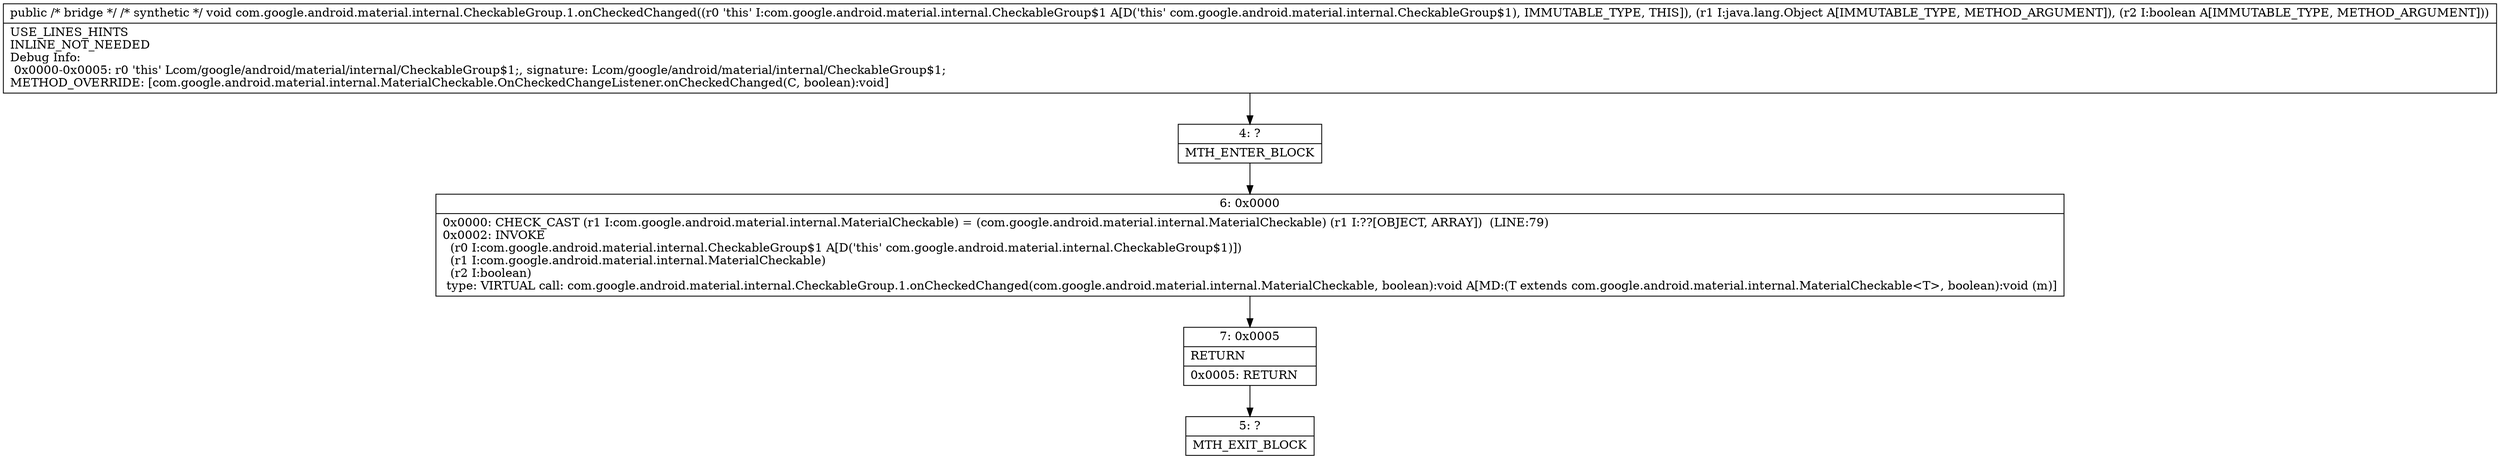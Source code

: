 digraph "CFG forcom.google.android.material.internal.CheckableGroup.1.onCheckedChanged(Ljava\/lang\/Object;Z)V" {
Node_4 [shape=record,label="{4\:\ ?|MTH_ENTER_BLOCK\l}"];
Node_6 [shape=record,label="{6\:\ 0x0000|0x0000: CHECK_CAST (r1 I:com.google.android.material.internal.MaterialCheckable) = (com.google.android.material.internal.MaterialCheckable) (r1 I:??[OBJECT, ARRAY])  (LINE:79)\l0x0002: INVOKE  \l  (r0 I:com.google.android.material.internal.CheckableGroup$1 A[D('this' com.google.android.material.internal.CheckableGroup$1)])\l  (r1 I:com.google.android.material.internal.MaterialCheckable)\l  (r2 I:boolean)\l type: VIRTUAL call: com.google.android.material.internal.CheckableGroup.1.onCheckedChanged(com.google.android.material.internal.MaterialCheckable, boolean):void A[MD:(T extends com.google.android.material.internal.MaterialCheckable\<T\>, boolean):void (m)]\l}"];
Node_7 [shape=record,label="{7\:\ 0x0005|RETURN\l|0x0005: RETURN   \l}"];
Node_5 [shape=record,label="{5\:\ ?|MTH_EXIT_BLOCK\l}"];
MethodNode[shape=record,label="{public \/* bridge *\/ \/* synthetic *\/ void com.google.android.material.internal.CheckableGroup.1.onCheckedChanged((r0 'this' I:com.google.android.material.internal.CheckableGroup$1 A[D('this' com.google.android.material.internal.CheckableGroup$1), IMMUTABLE_TYPE, THIS]), (r1 I:java.lang.Object A[IMMUTABLE_TYPE, METHOD_ARGUMENT]), (r2 I:boolean A[IMMUTABLE_TYPE, METHOD_ARGUMENT]))  | USE_LINES_HINTS\lINLINE_NOT_NEEDED\lDebug Info:\l  0x0000\-0x0005: r0 'this' Lcom\/google\/android\/material\/internal\/CheckableGroup$1;, signature: Lcom\/google\/android\/material\/internal\/CheckableGroup$1;\lMETHOD_OVERRIDE: [com.google.android.material.internal.MaterialCheckable.OnCheckedChangeListener.onCheckedChanged(C, boolean):void]\l}"];
MethodNode -> Node_4;Node_4 -> Node_6;
Node_6 -> Node_7;
Node_7 -> Node_5;
}

